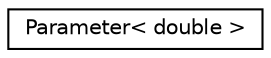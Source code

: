 digraph "Graphical Class Hierarchy"
{
 // LATEX_PDF_SIZE
  edge [fontname="Helvetica",fontsize="10",labelfontname="Helvetica",labelfontsize="10"];
  node [fontname="Helvetica",fontsize="10",shape=record];
  rankdir="LR";
  Node0 [label="Parameter\< double \>",height=0.2,width=0.4,color="black", fillcolor="white", style="filled",URL="$class_parameter.html",tooltip=" "];
}

